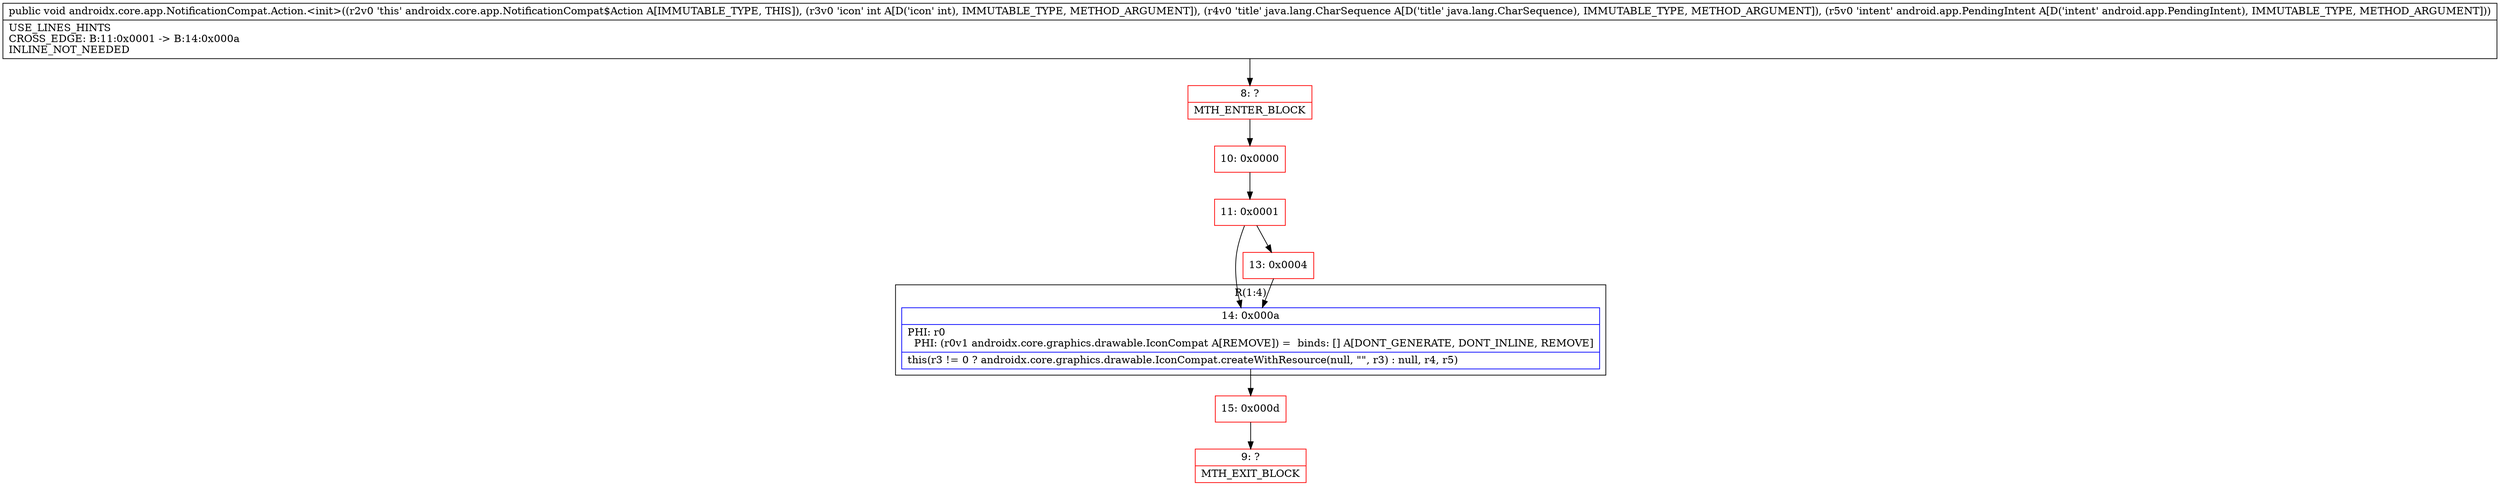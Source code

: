 digraph "CFG forandroidx.core.app.NotificationCompat.Action.\<init\>(ILjava\/lang\/CharSequence;Landroid\/app\/PendingIntent;)V" {
subgraph cluster_Region_1305231616 {
label = "R(1:4)";
node [shape=record,color=blue];
Node_14 [shape=record,label="{14\:\ 0x000a|PHI: r0 \l  PHI: (r0v1 androidx.core.graphics.drawable.IconCompat A[REMOVE]) =  binds: [] A[DONT_GENERATE, DONT_INLINE, REMOVE]\l|this(r3 != 0 ? androidx.core.graphics.drawable.IconCompat.createWithResource(null, \"\", r3) : null, r4, r5)\l}"];
}
Node_8 [shape=record,color=red,label="{8\:\ ?|MTH_ENTER_BLOCK\l}"];
Node_10 [shape=record,color=red,label="{10\:\ 0x0000}"];
Node_11 [shape=record,color=red,label="{11\:\ 0x0001}"];
Node_13 [shape=record,color=red,label="{13\:\ 0x0004}"];
Node_15 [shape=record,color=red,label="{15\:\ 0x000d}"];
Node_9 [shape=record,color=red,label="{9\:\ ?|MTH_EXIT_BLOCK\l}"];
MethodNode[shape=record,label="{public void androidx.core.app.NotificationCompat.Action.\<init\>((r2v0 'this' androidx.core.app.NotificationCompat$Action A[IMMUTABLE_TYPE, THIS]), (r3v0 'icon' int A[D('icon' int), IMMUTABLE_TYPE, METHOD_ARGUMENT]), (r4v0 'title' java.lang.CharSequence A[D('title' java.lang.CharSequence), IMMUTABLE_TYPE, METHOD_ARGUMENT]), (r5v0 'intent' android.app.PendingIntent A[D('intent' android.app.PendingIntent), IMMUTABLE_TYPE, METHOD_ARGUMENT]))  | USE_LINES_HINTS\lCROSS_EDGE: B:11:0x0001 \-\> B:14:0x000a\lINLINE_NOT_NEEDED\l}"];
MethodNode -> Node_8;Node_14 -> Node_15;
Node_8 -> Node_10;
Node_10 -> Node_11;
Node_11 -> Node_13;
Node_11 -> Node_14;
Node_13 -> Node_14;
Node_15 -> Node_9;
}

